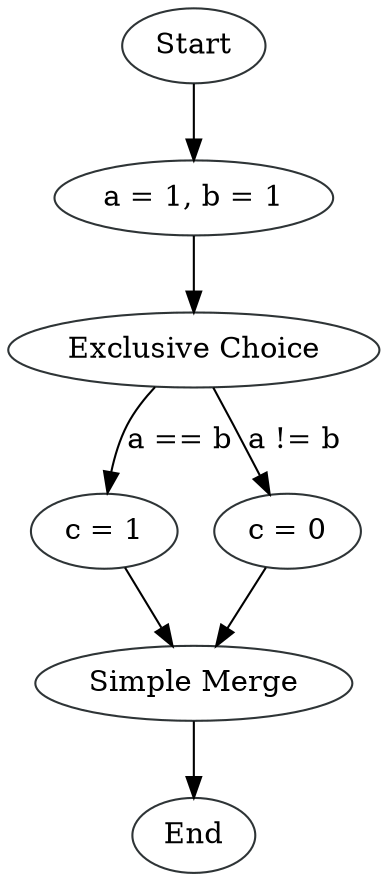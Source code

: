digraph VariableEqualsVariable {
node1 [label="Start", color="#2e3436"]
node2 [label="a = 1, b = 1", color="#2e3436"]
node3 [label="Exclusive Choice", color="#2e3436"]
node4 [label="c = 1", color="#2e3436"]
node5 [label="Simple Merge", color="#2e3436"]
node6 [label="End", color="#2e3436"]
node7 [label="c = 0", color="#2e3436"]

node1 -> node2
node2 -> node3
node3 -> node4 [label="a == b"]
node3 -> node7 [label="a != b"]
node4 -> node5
node5 -> node6
node7 -> node5
}
